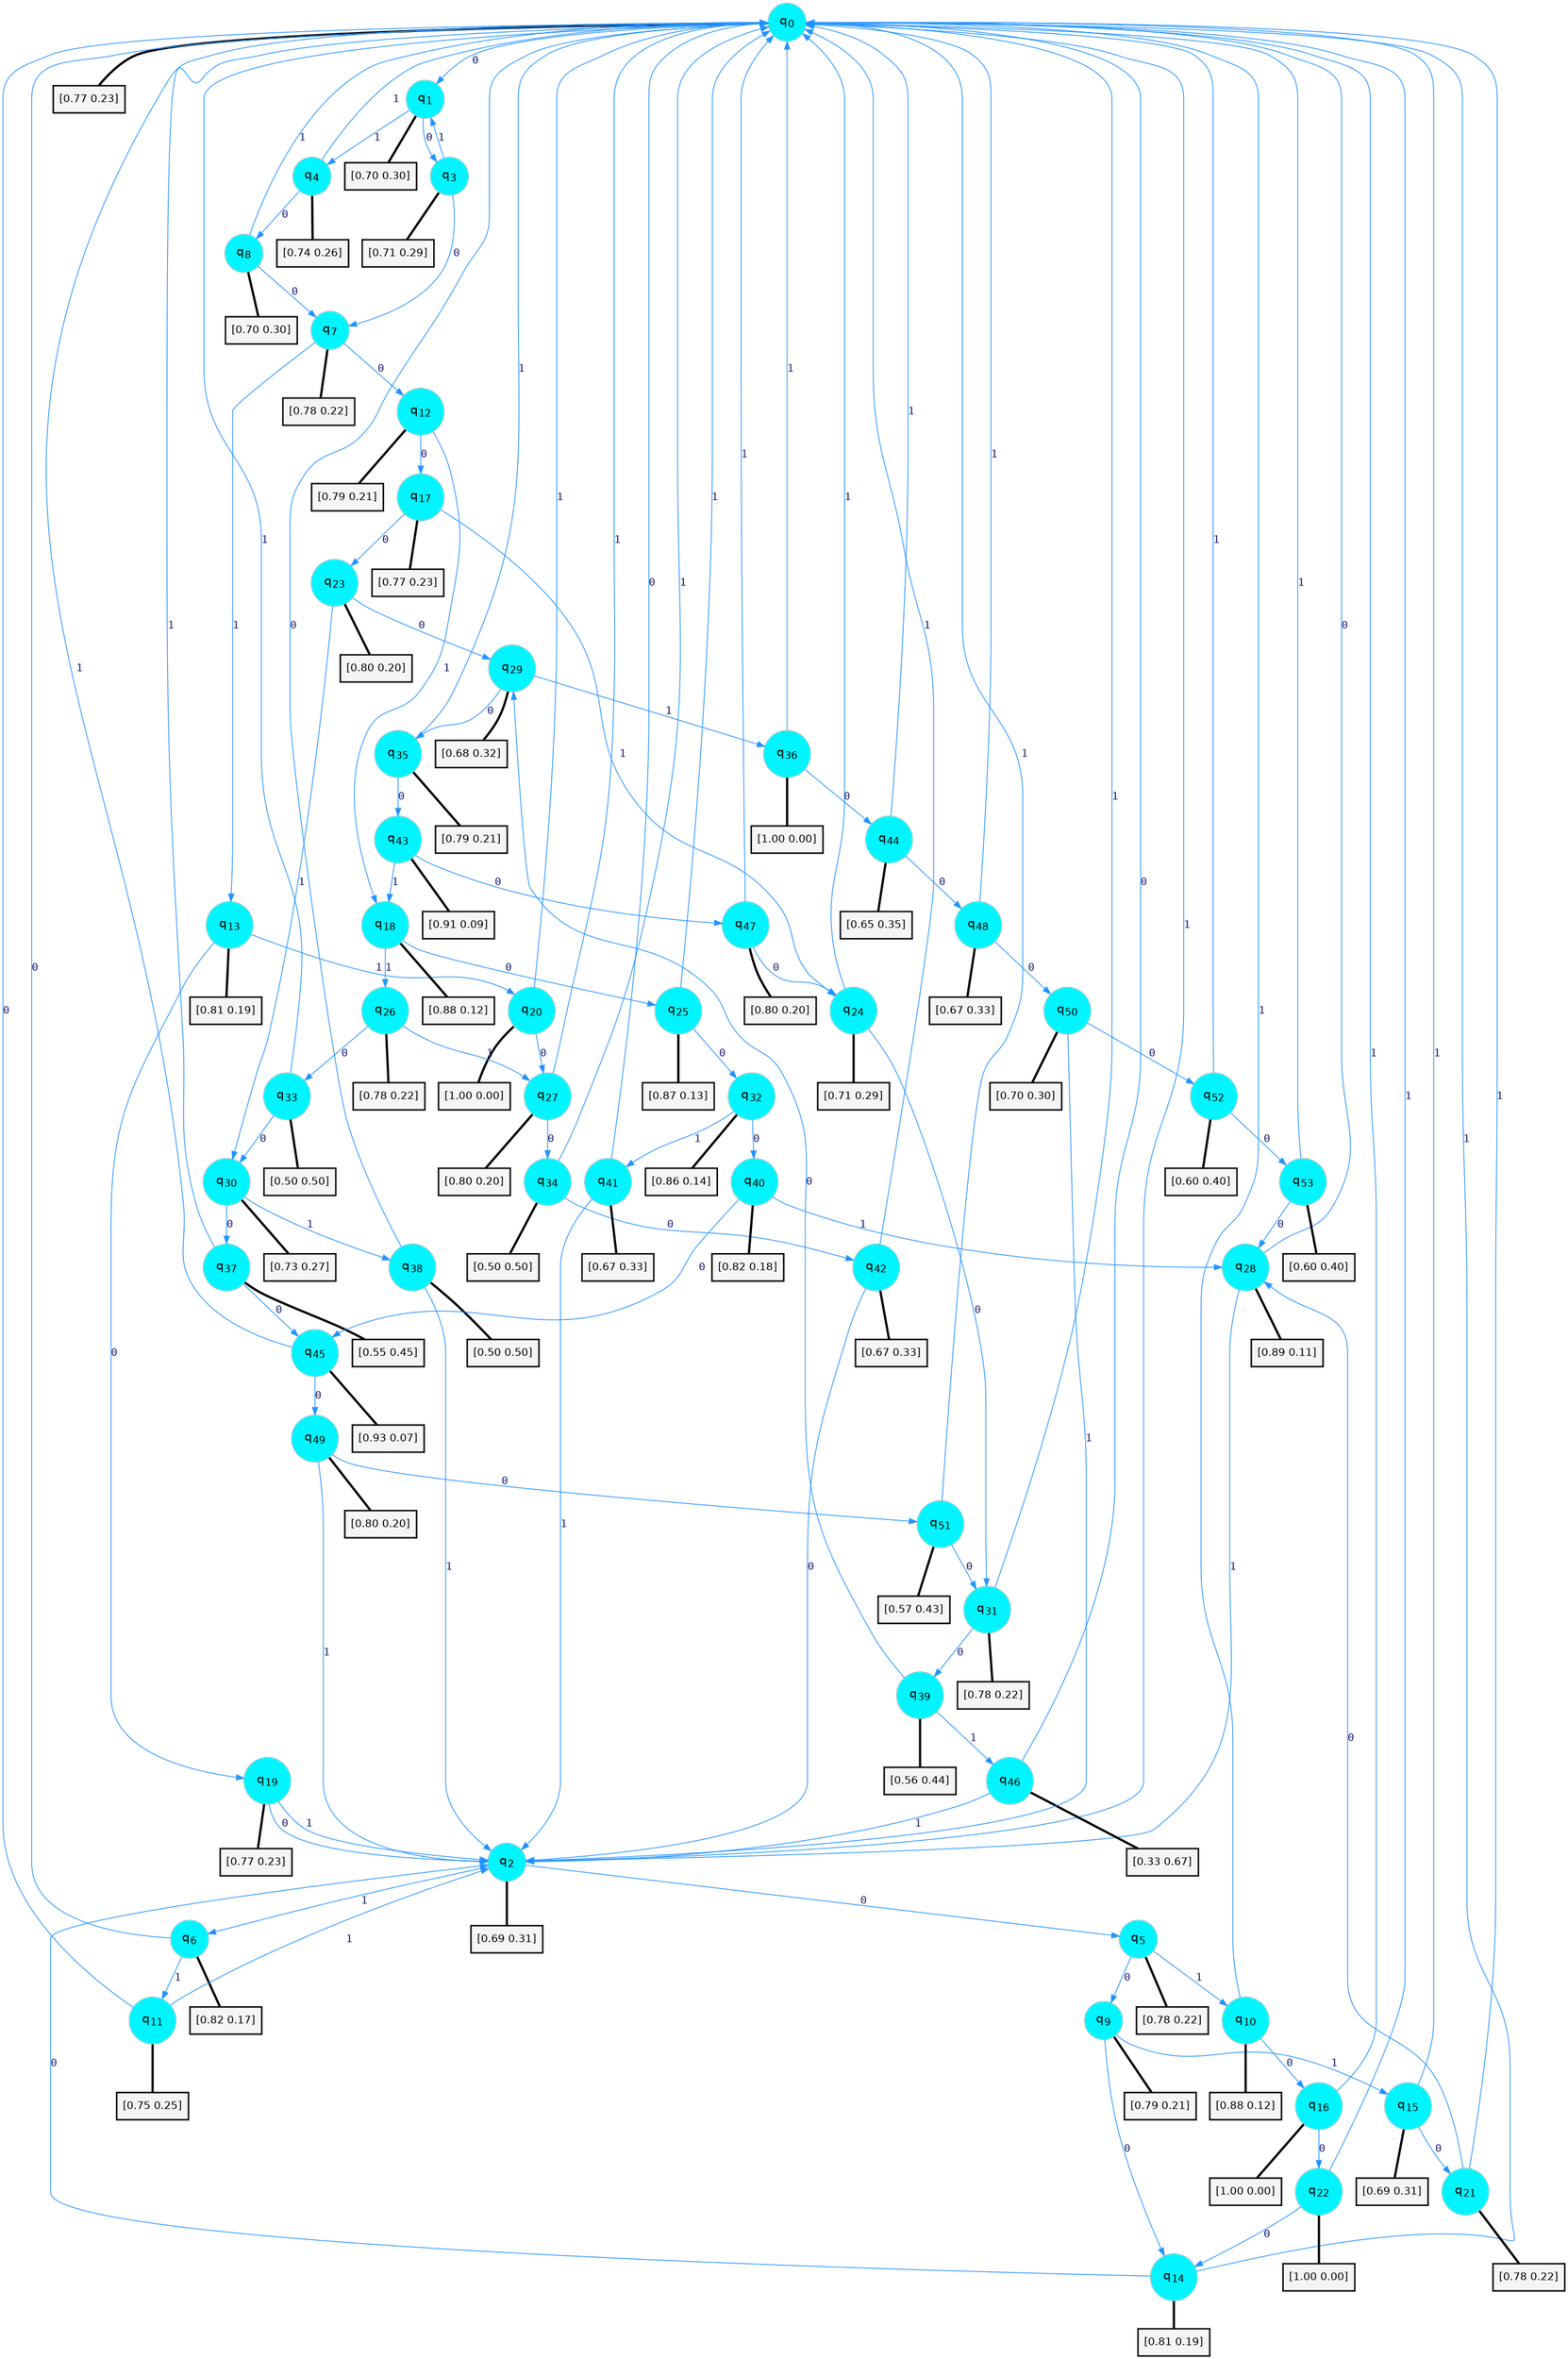 digraph G {
graph [
bgcolor=transparent, dpi=300, rankdir=TD, size="40,25"];
node [
color=gray, fillcolor=turquoise1, fontcolor=black, fontname=Helvetica, fontsize=16, fontweight=bold, shape=circle, style=filled];
edge [
arrowsize=1, color=dodgerblue1, fontcolor=midnightblue, fontname=courier, fontweight=bold, penwidth=1, style=solid, weight=20];
0[label=<q<SUB>0</SUB>>];
1[label=<q<SUB>1</SUB>>];
2[label=<q<SUB>2</SUB>>];
3[label=<q<SUB>3</SUB>>];
4[label=<q<SUB>4</SUB>>];
5[label=<q<SUB>5</SUB>>];
6[label=<q<SUB>6</SUB>>];
7[label=<q<SUB>7</SUB>>];
8[label=<q<SUB>8</SUB>>];
9[label=<q<SUB>9</SUB>>];
10[label=<q<SUB>10</SUB>>];
11[label=<q<SUB>11</SUB>>];
12[label=<q<SUB>12</SUB>>];
13[label=<q<SUB>13</SUB>>];
14[label=<q<SUB>14</SUB>>];
15[label=<q<SUB>15</SUB>>];
16[label=<q<SUB>16</SUB>>];
17[label=<q<SUB>17</SUB>>];
18[label=<q<SUB>18</SUB>>];
19[label=<q<SUB>19</SUB>>];
20[label=<q<SUB>20</SUB>>];
21[label=<q<SUB>21</SUB>>];
22[label=<q<SUB>22</SUB>>];
23[label=<q<SUB>23</SUB>>];
24[label=<q<SUB>24</SUB>>];
25[label=<q<SUB>25</SUB>>];
26[label=<q<SUB>26</SUB>>];
27[label=<q<SUB>27</SUB>>];
28[label=<q<SUB>28</SUB>>];
29[label=<q<SUB>29</SUB>>];
30[label=<q<SUB>30</SUB>>];
31[label=<q<SUB>31</SUB>>];
32[label=<q<SUB>32</SUB>>];
33[label=<q<SUB>33</SUB>>];
34[label=<q<SUB>34</SUB>>];
35[label=<q<SUB>35</SUB>>];
36[label=<q<SUB>36</SUB>>];
37[label=<q<SUB>37</SUB>>];
38[label=<q<SUB>38</SUB>>];
39[label=<q<SUB>39</SUB>>];
40[label=<q<SUB>40</SUB>>];
41[label=<q<SUB>41</SUB>>];
42[label=<q<SUB>42</SUB>>];
43[label=<q<SUB>43</SUB>>];
44[label=<q<SUB>44</SUB>>];
45[label=<q<SUB>45</SUB>>];
46[label=<q<SUB>46</SUB>>];
47[label=<q<SUB>47</SUB>>];
48[label=<q<SUB>48</SUB>>];
49[label=<q<SUB>49</SUB>>];
50[label=<q<SUB>50</SUB>>];
51[label=<q<SUB>51</SUB>>];
52[label=<q<SUB>52</SUB>>];
53[label=<q<SUB>53</SUB>>];
54[label="[0.77 0.23]", shape=box,fontcolor=black, fontname=Helvetica, fontsize=14, penwidth=2, fillcolor=whitesmoke,color=black];
55[label="[0.70 0.30]", shape=box,fontcolor=black, fontname=Helvetica, fontsize=14, penwidth=2, fillcolor=whitesmoke,color=black];
56[label="[0.69 0.31]", shape=box,fontcolor=black, fontname=Helvetica, fontsize=14, penwidth=2, fillcolor=whitesmoke,color=black];
57[label="[0.71 0.29]", shape=box,fontcolor=black, fontname=Helvetica, fontsize=14, penwidth=2, fillcolor=whitesmoke,color=black];
58[label="[0.74 0.26]", shape=box,fontcolor=black, fontname=Helvetica, fontsize=14, penwidth=2, fillcolor=whitesmoke,color=black];
59[label="[0.78 0.22]", shape=box,fontcolor=black, fontname=Helvetica, fontsize=14, penwidth=2, fillcolor=whitesmoke,color=black];
60[label="[0.82 0.17]", shape=box,fontcolor=black, fontname=Helvetica, fontsize=14, penwidth=2, fillcolor=whitesmoke,color=black];
61[label="[0.78 0.22]", shape=box,fontcolor=black, fontname=Helvetica, fontsize=14, penwidth=2, fillcolor=whitesmoke,color=black];
62[label="[0.70 0.30]", shape=box,fontcolor=black, fontname=Helvetica, fontsize=14, penwidth=2, fillcolor=whitesmoke,color=black];
63[label="[0.79 0.21]", shape=box,fontcolor=black, fontname=Helvetica, fontsize=14, penwidth=2, fillcolor=whitesmoke,color=black];
64[label="[0.88 0.12]", shape=box,fontcolor=black, fontname=Helvetica, fontsize=14, penwidth=2, fillcolor=whitesmoke,color=black];
65[label="[0.75 0.25]", shape=box,fontcolor=black, fontname=Helvetica, fontsize=14, penwidth=2, fillcolor=whitesmoke,color=black];
66[label="[0.79 0.21]", shape=box,fontcolor=black, fontname=Helvetica, fontsize=14, penwidth=2, fillcolor=whitesmoke,color=black];
67[label="[0.81 0.19]", shape=box,fontcolor=black, fontname=Helvetica, fontsize=14, penwidth=2, fillcolor=whitesmoke,color=black];
68[label="[0.81 0.19]", shape=box,fontcolor=black, fontname=Helvetica, fontsize=14, penwidth=2, fillcolor=whitesmoke,color=black];
69[label="[0.69 0.31]", shape=box,fontcolor=black, fontname=Helvetica, fontsize=14, penwidth=2, fillcolor=whitesmoke,color=black];
70[label="[1.00 0.00]", shape=box,fontcolor=black, fontname=Helvetica, fontsize=14, penwidth=2, fillcolor=whitesmoke,color=black];
71[label="[0.77 0.23]", shape=box,fontcolor=black, fontname=Helvetica, fontsize=14, penwidth=2, fillcolor=whitesmoke,color=black];
72[label="[0.88 0.12]", shape=box,fontcolor=black, fontname=Helvetica, fontsize=14, penwidth=2, fillcolor=whitesmoke,color=black];
73[label="[0.77 0.23]", shape=box,fontcolor=black, fontname=Helvetica, fontsize=14, penwidth=2, fillcolor=whitesmoke,color=black];
74[label="[1.00 0.00]", shape=box,fontcolor=black, fontname=Helvetica, fontsize=14, penwidth=2, fillcolor=whitesmoke,color=black];
75[label="[0.78 0.22]", shape=box,fontcolor=black, fontname=Helvetica, fontsize=14, penwidth=2, fillcolor=whitesmoke,color=black];
76[label="[1.00 0.00]", shape=box,fontcolor=black, fontname=Helvetica, fontsize=14, penwidth=2, fillcolor=whitesmoke,color=black];
77[label="[0.80 0.20]", shape=box,fontcolor=black, fontname=Helvetica, fontsize=14, penwidth=2, fillcolor=whitesmoke,color=black];
78[label="[0.71 0.29]", shape=box,fontcolor=black, fontname=Helvetica, fontsize=14, penwidth=2, fillcolor=whitesmoke,color=black];
79[label="[0.87 0.13]", shape=box,fontcolor=black, fontname=Helvetica, fontsize=14, penwidth=2, fillcolor=whitesmoke,color=black];
80[label="[0.78 0.22]", shape=box,fontcolor=black, fontname=Helvetica, fontsize=14, penwidth=2, fillcolor=whitesmoke,color=black];
81[label="[0.80 0.20]", shape=box,fontcolor=black, fontname=Helvetica, fontsize=14, penwidth=2, fillcolor=whitesmoke,color=black];
82[label="[0.89 0.11]", shape=box,fontcolor=black, fontname=Helvetica, fontsize=14, penwidth=2, fillcolor=whitesmoke,color=black];
83[label="[0.68 0.32]", shape=box,fontcolor=black, fontname=Helvetica, fontsize=14, penwidth=2, fillcolor=whitesmoke,color=black];
84[label="[0.73 0.27]", shape=box,fontcolor=black, fontname=Helvetica, fontsize=14, penwidth=2, fillcolor=whitesmoke,color=black];
85[label="[0.78 0.22]", shape=box,fontcolor=black, fontname=Helvetica, fontsize=14, penwidth=2, fillcolor=whitesmoke,color=black];
86[label="[0.86 0.14]", shape=box,fontcolor=black, fontname=Helvetica, fontsize=14, penwidth=2, fillcolor=whitesmoke,color=black];
87[label="[0.50 0.50]", shape=box,fontcolor=black, fontname=Helvetica, fontsize=14, penwidth=2, fillcolor=whitesmoke,color=black];
88[label="[0.50 0.50]", shape=box,fontcolor=black, fontname=Helvetica, fontsize=14, penwidth=2, fillcolor=whitesmoke,color=black];
89[label="[0.79 0.21]", shape=box,fontcolor=black, fontname=Helvetica, fontsize=14, penwidth=2, fillcolor=whitesmoke,color=black];
90[label="[1.00 0.00]", shape=box,fontcolor=black, fontname=Helvetica, fontsize=14, penwidth=2, fillcolor=whitesmoke,color=black];
91[label="[0.55 0.45]", shape=box,fontcolor=black, fontname=Helvetica, fontsize=14, penwidth=2, fillcolor=whitesmoke,color=black];
92[label="[0.50 0.50]", shape=box,fontcolor=black, fontname=Helvetica, fontsize=14, penwidth=2, fillcolor=whitesmoke,color=black];
93[label="[0.56 0.44]", shape=box,fontcolor=black, fontname=Helvetica, fontsize=14, penwidth=2, fillcolor=whitesmoke,color=black];
94[label="[0.82 0.18]", shape=box,fontcolor=black, fontname=Helvetica, fontsize=14, penwidth=2, fillcolor=whitesmoke,color=black];
95[label="[0.67 0.33]", shape=box,fontcolor=black, fontname=Helvetica, fontsize=14, penwidth=2, fillcolor=whitesmoke,color=black];
96[label="[0.67 0.33]", shape=box,fontcolor=black, fontname=Helvetica, fontsize=14, penwidth=2, fillcolor=whitesmoke,color=black];
97[label="[0.91 0.09]", shape=box,fontcolor=black, fontname=Helvetica, fontsize=14, penwidth=2, fillcolor=whitesmoke,color=black];
98[label="[0.65 0.35]", shape=box,fontcolor=black, fontname=Helvetica, fontsize=14, penwidth=2, fillcolor=whitesmoke,color=black];
99[label="[0.93 0.07]", shape=box,fontcolor=black, fontname=Helvetica, fontsize=14, penwidth=2, fillcolor=whitesmoke,color=black];
100[label="[0.33 0.67]", shape=box,fontcolor=black, fontname=Helvetica, fontsize=14, penwidth=2, fillcolor=whitesmoke,color=black];
101[label="[0.80 0.20]", shape=box,fontcolor=black, fontname=Helvetica, fontsize=14, penwidth=2, fillcolor=whitesmoke,color=black];
102[label="[0.67 0.33]", shape=box,fontcolor=black, fontname=Helvetica, fontsize=14, penwidth=2, fillcolor=whitesmoke,color=black];
103[label="[0.80 0.20]", shape=box,fontcolor=black, fontname=Helvetica, fontsize=14, penwidth=2, fillcolor=whitesmoke,color=black];
104[label="[0.70 0.30]", shape=box,fontcolor=black, fontname=Helvetica, fontsize=14, penwidth=2, fillcolor=whitesmoke,color=black];
105[label="[0.57 0.43]", shape=box,fontcolor=black, fontname=Helvetica, fontsize=14, penwidth=2, fillcolor=whitesmoke,color=black];
106[label="[0.60 0.40]", shape=box,fontcolor=black, fontname=Helvetica, fontsize=14, penwidth=2, fillcolor=whitesmoke,color=black];
107[label="[0.60 0.40]", shape=box,fontcolor=black, fontname=Helvetica, fontsize=14, penwidth=2, fillcolor=whitesmoke,color=black];
0->1 [label=0];
0->2 [label=1];
0->54 [arrowhead=none, penwidth=3,color=black];
1->3 [label=0];
1->4 [label=1];
1->55 [arrowhead=none, penwidth=3,color=black];
2->5 [label=0];
2->6 [label=1];
2->56 [arrowhead=none, penwidth=3,color=black];
3->7 [label=0];
3->1 [label=1];
3->57 [arrowhead=none, penwidth=3,color=black];
4->8 [label=0];
4->0 [label=1];
4->58 [arrowhead=none, penwidth=3,color=black];
5->9 [label=0];
5->10 [label=1];
5->59 [arrowhead=none, penwidth=3,color=black];
6->0 [label=0];
6->11 [label=1];
6->60 [arrowhead=none, penwidth=3,color=black];
7->12 [label=0];
7->13 [label=1];
7->61 [arrowhead=none, penwidth=3,color=black];
8->7 [label=0];
8->0 [label=1];
8->62 [arrowhead=none, penwidth=3,color=black];
9->14 [label=0];
9->15 [label=1];
9->63 [arrowhead=none, penwidth=3,color=black];
10->16 [label=0];
10->0 [label=1];
10->64 [arrowhead=none, penwidth=3,color=black];
11->0 [label=0];
11->2 [label=1];
11->65 [arrowhead=none, penwidth=3,color=black];
12->17 [label=0];
12->18 [label=1];
12->66 [arrowhead=none, penwidth=3,color=black];
13->19 [label=0];
13->20 [label=1];
13->67 [arrowhead=none, penwidth=3,color=black];
14->2 [label=0];
14->0 [label=1];
14->68 [arrowhead=none, penwidth=3,color=black];
15->21 [label=0];
15->0 [label=1];
15->69 [arrowhead=none, penwidth=3,color=black];
16->22 [label=0];
16->0 [label=1];
16->70 [arrowhead=none, penwidth=3,color=black];
17->23 [label=0];
17->24 [label=1];
17->71 [arrowhead=none, penwidth=3,color=black];
18->25 [label=0];
18->26 [label=1];
18->72 [arrowhead=none, penwidth=3,color=black];
19->2 [label=0];
19->2 [label=1];
19->73 [arrowhead=none, penwidth=3,color=black];
20->27 [label=0];
20->0 [label=1];
20->74 [arrowhead=none, penwidth=3,color=black];
21->28 [label=0];
21->0 [label=1];
21->75 [arrowhead=none, penwidth=3,color=black];
22->14 [label=0];
22->0 [label=1];
22->76 [arrowhead=none, penwidth=3,color=black];
23->29 [label=0];
23->30 [label=1];
23->77 [arrowhead=none, penwidth=3,color=black];
24->31 [label=0];
24->0 [label=1];
24->78 [arrowhead=none, penwidth=3,color=black];
25->32 [label=0];
25->0 [label=1];
25->79 [arrowhead=none, penwidth=3,color=black];
26->33 [label=0];
26->27 [label=1];
26->80 [arrowhead=none, penwidth=3,color=black];
27->34 [label=0];
27->0 [label=1];
27->81 [arrowhead=none, penwidth=3,color=black];
28->0 [label=0];
28->2 [label=1];
28->82 [arrowhead=none, penwidth=3,color=black];
29->35 [label=0];
29->36 [label=1];
29->83 [arrowhead=none, penwidth=3,color=black];
30->37 [label=0];
30->38 [label=1];
30->84 [arrowhead=none, penwidth=3,color=black];
31->39 [label=0];
31->0 [label=1];
31->85 [arrowhead=none, penwidth=3,color=black];
32->40 [label=0];
32->41 [label=1];
32->86 [arrowhead=none, penwidth=3,color=black];
33->30 [label=0];
33->0 [label=1];
33->87 [arrowhead=none, penwidth=3,color=black];
34->42 [label=0];
34->0 [label=1];
34->88 [arrowhead=none, penwidth=3,color=black];
35->43 [label=0];
35->0 [label=1];
35->89 [arrowhead=none, penwidth=3,color=black];
36->44 [label=0];
36->0 [label=1];
36->90 [arrowhead=none, penwidth=3,color=black];
37->45 [label=0];
37->0 [label=1];
37->91 [arrowhead=none, penwidth=3,color=black];
38->0 [label=0];
38->2 [label=1];
38->92 [arrowhead=none, penwidth=3,color=black];
39->29 [label=0];
39->46 [label=1];
39->93 [arrowhead=none, penwidth=3,color=black];
40->45 [label=0];
40->28 [label=1];
40->94 [arrowhead=none, penwidth=3,color=black];
41->0 [label=0];
41->2 [label=1];
41->95 [arrowhead=none, penwidth=3,color=black];
42->2 [label=0];
42->0 [label=1];
42->96 [arrowhead=none, penwidth=3,color=black];
43->47 [label=0];
43->18 [label=1];
43->97 [arrowhead=none, penwidth=3,color=black];
44->48 [label=0];
44->0 [label=1];
44->98 [arrowhead=none, penwidth=3,color=black];
45->49 [label=0];
45->0 [label=1];
45->99 [arrowhead=none, penwidth=3,color=black];
46->0 [label=0];
46->2 [label=1];
46->100 [arrowhead=none, penwidth=3,color=black];
47->24 [label=0];
47->0 [label=1];
47->101 [arrowhead=none, penwidth=3,color=black];
48->50 [label=0];
48->0 [label=1];
48->102 [arrowhead=none, penwidth=3,color=black];
49->51 [label=0];
49->2 [label=1];
49->103 [arrowhead=none, penwidth=3,color=black];
50->52 [label=0];
50->2 [label=1];
50->104 [arrowhead=none, penwidth=3,color=black];
51->31 [label=0];
51->0 [label=1];
51->105 [arrowhead=none, penwidth=3,color=black];
52->53 [label=0];
52->0 [label=1];
52->106 [arrowhead=none, penwidth=3,color=black];
53->28 [label=0];
53->0 [label=1];
53->107 [arrowhead=none, penwidth=3,color=black];
}
